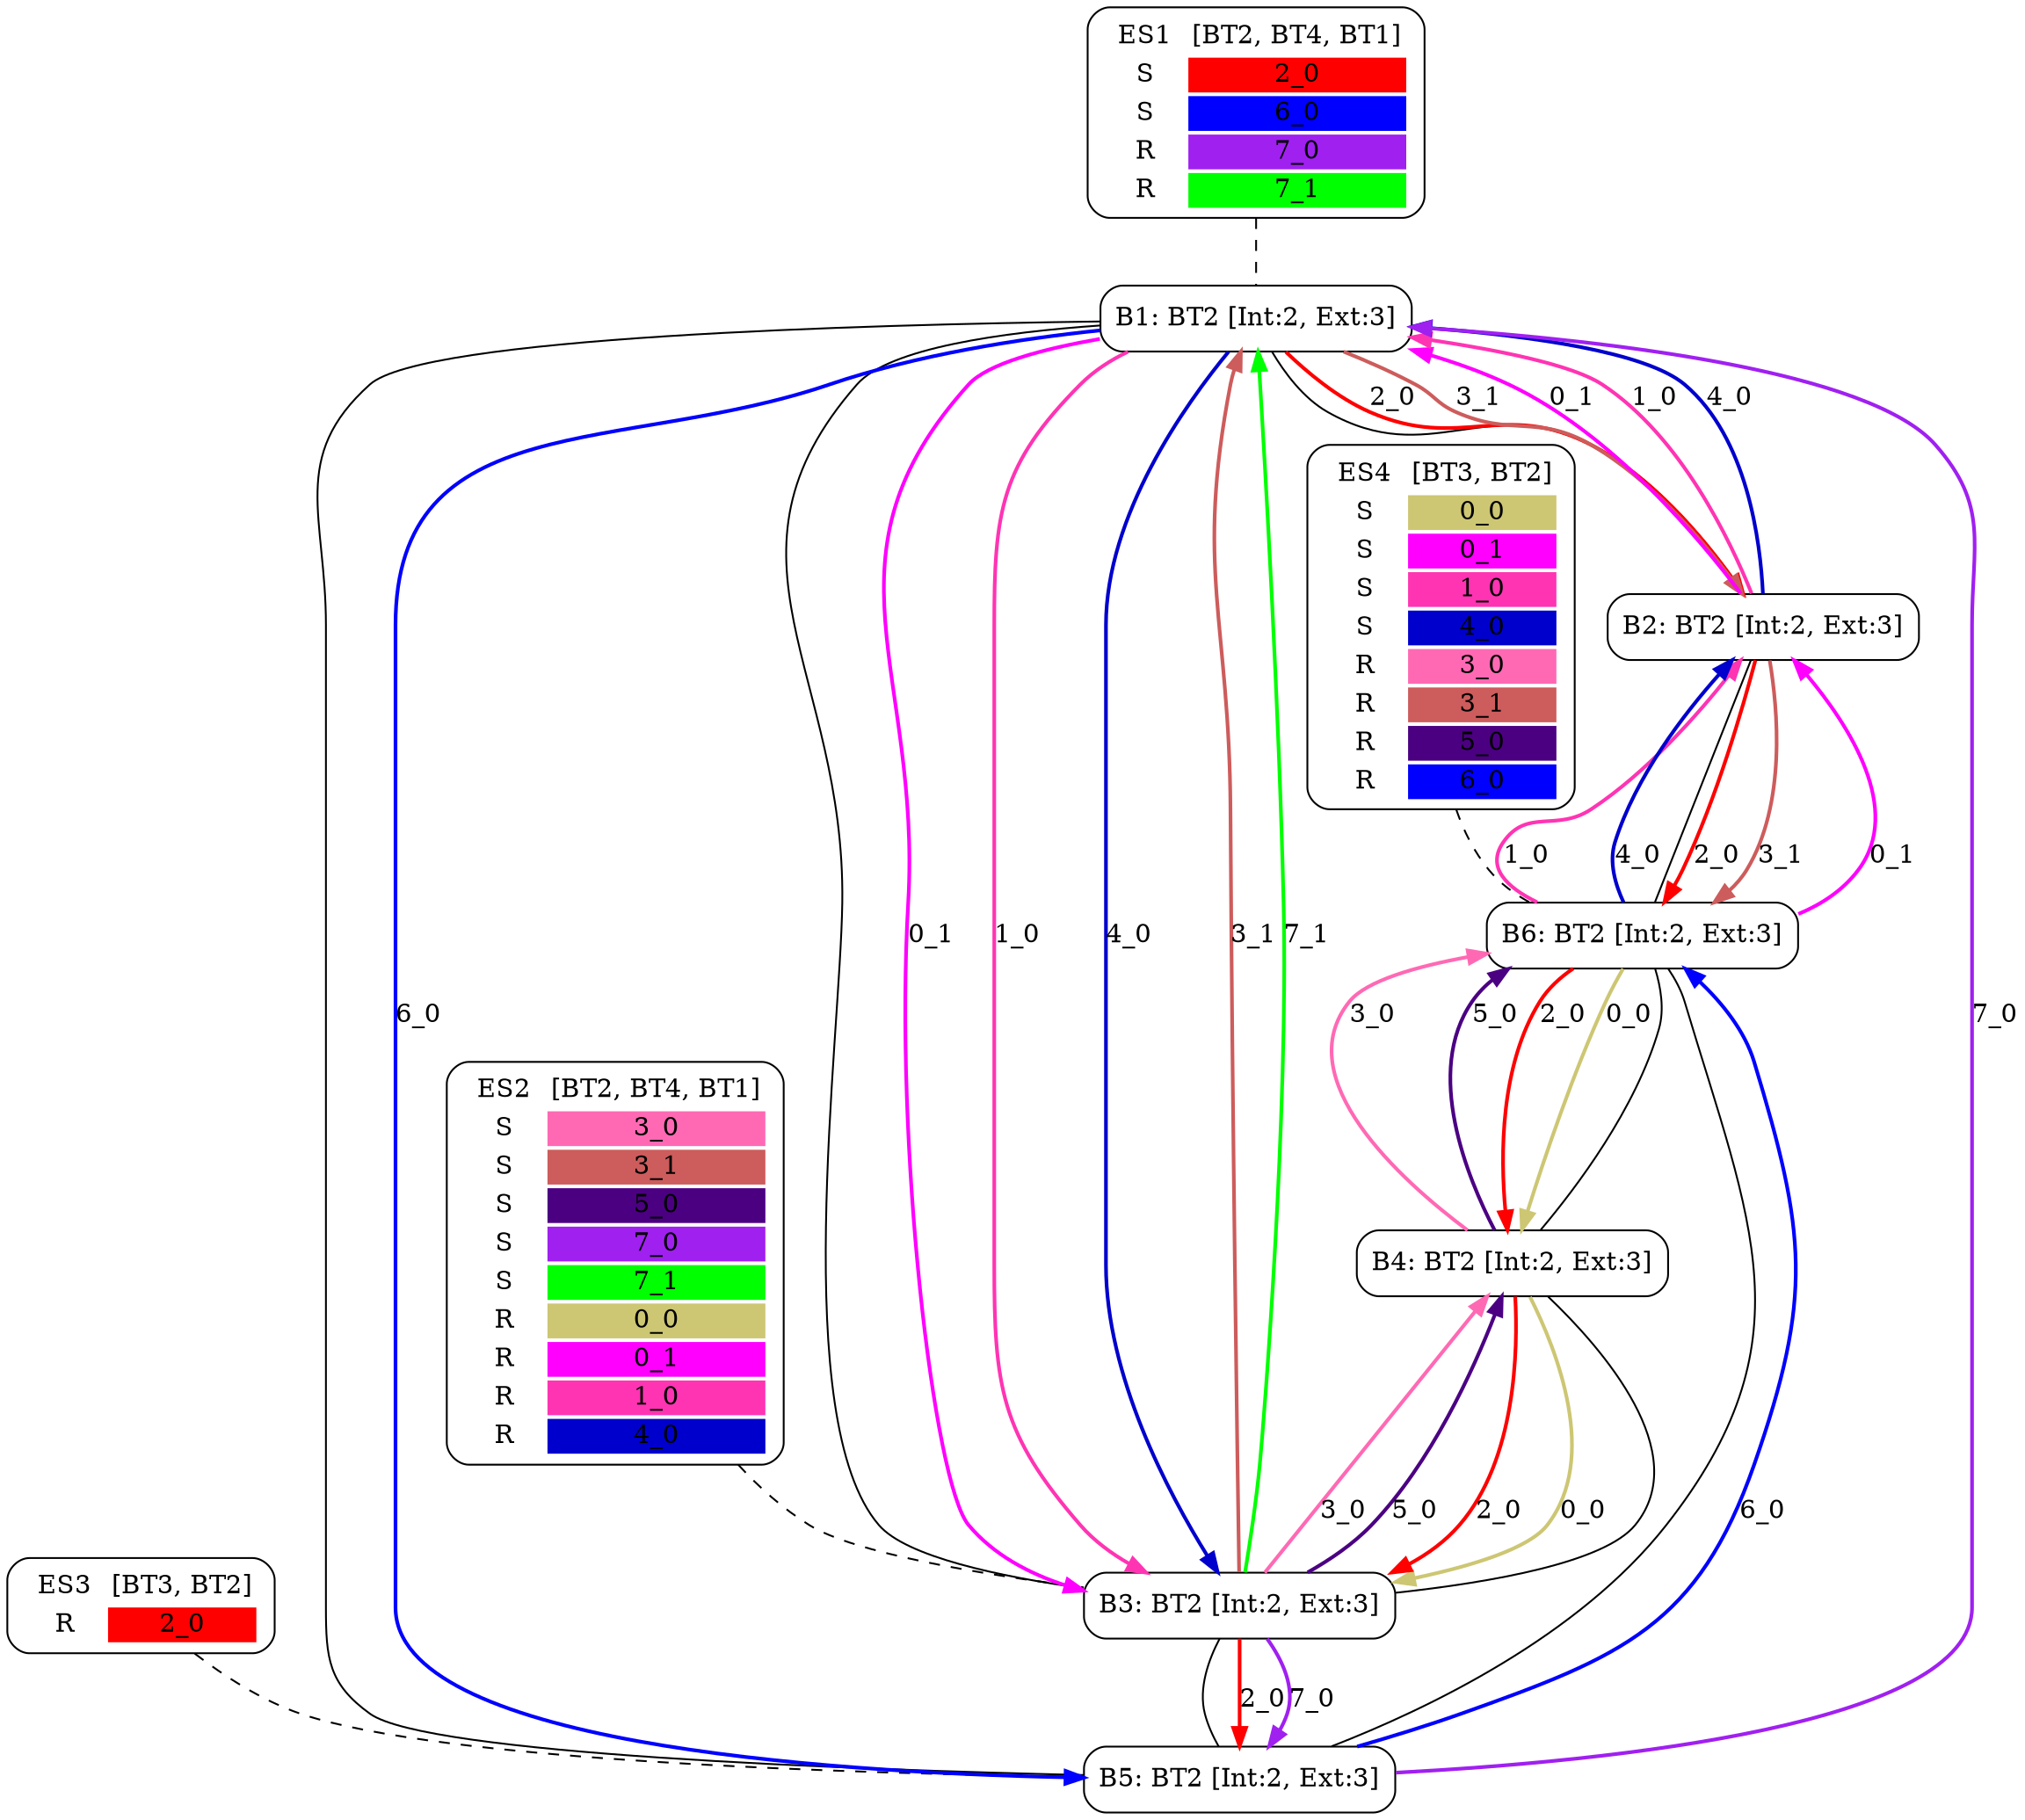 digraph network {
  ES1 [ label=<<TABLE  BORDER="0"><TR> <TD ALIGN="CENTER" BORDER="0"> ES1 </TD> <TD>[BT2, BT4, BT1]</TD> </TR><TR><TD>S</TD><TD BGCOLOR="red">2_0</TD></TR>
<TR><TD>S</TD><TD BGCOLOR="blue">6_0</TD></TR>
<TR><TD>R</TD><TD BGCOLOR="purple">7_0</TD></TR>
<TR><TD>R</TD><TD BGCOLOR="green">7_1</TD></TR>
</TABLE>> shape="box" style="rounded" ];
  ES2 [ label=<<TABLE  BORDER="0"><TR> <TD ALIGN="CENTER" BORDER="0"> ES2 </TD> <TD>[BT2, BT4, BT1]</TD> </TR><TR><TD>S</TD><TD BGCOLOR="hotpink">3_0</TD></TR>
<TR><TD>S</TD><TD BGCOLOR="indianred">3_1</TD></TR>
<TR><TD>S</TD><TD BGCOLOR="indigo">5_0</TD></TR>
<TR><TD>S</TD><TD BGCOLOR="purple">7_0</TD></TR>
<TR><TD>S</TD><TD BGCOLOR="green">7_1</TD></TR>
<TR><TD>R</TD><TD BGCOLOR="khaki3">0_0</TD></TR>
<TR><TD>R</TD><TD BGCOLOR="magenta1">0_1</TD></TR>
<TR><TD>R</TD><TD BGCOLOR="maroon1">1_0</TD></TR>
<TR><TD>R</TD><TD BGCOLOR="mediumblue">4_0</TD></TR>
</TABLE>> shape="box" style="rounded" ];
  ES3 [ label=<<TABLE  BORDER="0"><TR> <TD ALIGN="CENTER" BORDER="0"> ES3 </TD> <TD>[BT3, BT2]</TD> </TR><TR><TD>R</TD><TD BGCOLOR="red">2_0</TD></TR>
</TABLE>> shape="box" style="rounded" ];
  ES4 [ label=<<TABLE  BORDER="0"><TR> <TD ALIGN="CENTER" BORDER="0"> ES4 </TD> <TD>[BT3, BT2]</TD> </TR><TR><TD>S</TD><TD BGCOLOR="khaki3">0_0</TD></TR>
<TR><TD>S</TD><TD BGCOLOR="magenta1">0_1</TD></TR>
<TR><TD>S</TD><TD BGCOLOR="maroon1">1_0</TD></TR>
<TR><TD>S</TD><TD BGCOLOR="mediumblue">4_0</TD></TR>
<TR><TD>R</TD><TD BGCOLOR="hotpink">3_0</TD></TR>
<TR><TD>R</TD><TD BGCOLOR="indianred">3_1</TD></TR>
<TR><TD>R</TD><TD BGCOLOR="indigo">5_0</TD></TR>
<TR><TD>R</TD><TD BGCOLOR="blue">6_0</TD></TR>
</TABLE>> shape="box" style="rounded" ];
  B1 [ label="B1: BT2 [Int:2, Ext:3]" shape="box" style="rounded" ];
  B2 [ label="B2: BT2 [Int:2, Ext:3]" shape="box" style="rounded" ];
  B3 [ label="B3: BT2 [Int:2, Ext:3]" shape="box" style="rounded" ];
  B4 [ label="B4: BT2 [Int:2, Ext:3]" shape="box" style="rounded" ];
  B5 [ label="B5: BT2 [Int:2, Ext:3]" shape="box" style="rounded" ];
  B6 [ label="B6: BT2 [Int:2, Ext:3]" shape="box" style="rounded" ];
  ES1 -> B1 [ style="dashed" arrowhead="none" ];
  ES2 -> B3 [ style="dashed" arrowhead="none" ];
  ES3 -> B5 [ style="dashed" arrowhead="none" ];
  ES4 -> B6 [ style="dashed" arrowhead="none" ];
  B1 -> B2 [ arrowhead="none" ];
  B1 -> B3 [ arrowhead="none" ];
  B1 -> B5 [ arrowhead="none" ];
  B2 -> B6 [ arrowhead="none" ];
  B3 -> B4 [ arrowhead="none" ];
  B3 -> B5 [ arrowhead="none" ];
  B4 -> B6 [ arrowhead="none" ];
  B5 -> B6 [ arrowhead="none" ];
  B6 -> B4 [ label="0_0" color="khaki3" style="bold" ];
  B4 -> B3 [ label="0_0" color="khaki3" style="bold" ];
  B6 -> B2 [ label="0_1" color="magenta1" style="bold" ];
  B2 -> B1 [ label="0_1" color="magenta1" style="bold" ];
  B1 -> B3 [ label="0_1" color="magenta1" style="bold" ];
  B6 -> B2 [ label="1_0" color="maroon1" style="bold" ];
  B2 -> B1 [ label="1_0" color="maroon1" style="bold" ];
  B1 -> B3 [ label="1_0" color="maroon1" style="bold" ];
  B1 -> B2 [ label="2_0" color="red" style="bold" ];
  B2 -> B6 [ label="2_0" color="red" style="bold" ];
  B6 -> B4 [ label="2_0" color="red" style="bold" ];
  B4 -> B3 [ label="2_0" color="red" style="bold" ];
  B3 -> B5 [ label="2_0" color="red" style="bold" ];
  B3 -> B4 [ label="3_0" color="hotpink" style="bold" ];
  B4 -> B6 [ label="3_0" color="hotpink" style="bold" ];
  B3 -> B1 [ label="3_1" color="indianred" style="bold" ];
  B1 -> B2 [ label="3_1" color="indianred" style="bold" ];
  B2 -> B6 [ label="3_1" color="indianred" style="bold" ];
  B6 -> B2 [ label="4_0" color="mediumblue" style="bold" ];
  B2 -> B1 [ label="4_0" color="mediumblue" style="bold" ];
  B1 -> B3 [ label="4_0" color="mediumblue" style="bold" ];
  B3 -> B4 [ label="5_0" color="indigo" style="bold" ];
  B4 -> B6 [ label="5_0" color="indigo" style="bold" ];
  B1 -> B5 [ label="6_0" color="blue" style="bold" ];
  B5 -> B6 [ label="6_0" color="blue" style="bold" ];
  B3 -> B5 [ label="7_0" color="purple" style="bold" ];
  B5 -> B1 [ label="7_0" color="purple" style="bold" ];
  B3 -> B1 [ label="7_1" color="green" style="bold" ];
}
